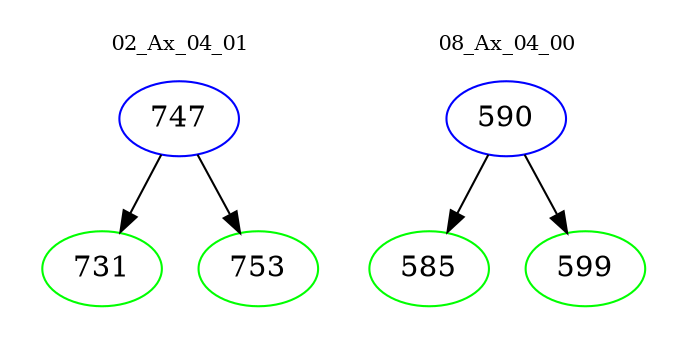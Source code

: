 digraph{
subgraph cluster_0 {
color = white
label = "02_Ax_04_01";
fontsize=10;
T0_747 [label="747", color="blue"]
T0_747 -> T0_731 [color="black"]
T0_731 [label="731", color="green"]
T0_747 -> T0_753 [color="black"]
T0_753 [label="753", color="green"]
}
subgraph cluster_1 {
color = white
label = "08_Ax_04_00";
fontsize=10;
T1_590 [label="590", color="blue"]
T1_590 -> T1_585 [color="black"]
T1_585 [label="585", color="green"]
T1_590 -> T1_599 [color="black"]
T1_599 [label="599", color="green"]
}
}
